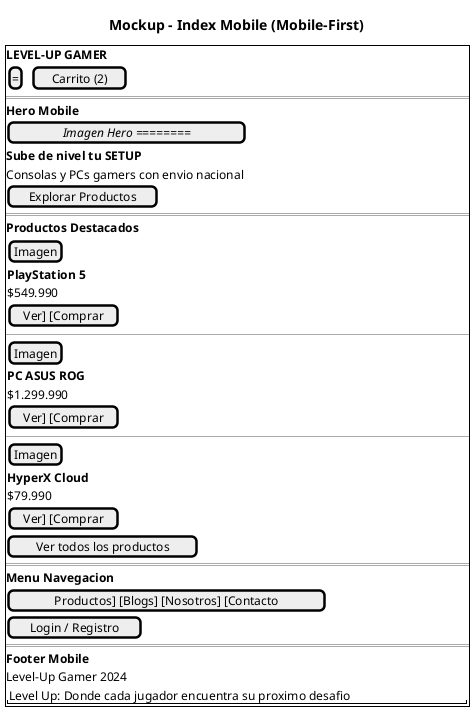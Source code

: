 @startsalt mockup-mobile-responsive
title Mockup - Index Mobile (Mobile-First)

{+
  **LEVEL-UP GAMER**
  
  { [=] | . | [Carrito (2)] }
  
  ==
  
  **Hero Mobile**
  
  [======== Imagen Hero ========]
  
  **Sube de nivel tu SETUP**
  Consolas y PCs gamers con envio nacional
  
  [Explorar Productos]
  
  ==
  
  **Productos Destacados**
  
  {
    [Imagen]
    **PlayStation 5**
    $549.990
    [Ver] [Comprar]
  }
  --
  {
    [Imagen] 
    **PC ASUS ROG**
    $1.299.990
    [Ver] [Comprar]
  }
  --
  {
    [Imagen]
    **HyperX Cloud**
    $79.990  
    [Ver] [Comprar]
  }
  
  [Ver todos los productos]
  
  ==
  
  **Menu Navegacion**
  
  [Productos] [Blogs] [Nosotros] [Contacto]
  
  [Login / Registro]
  
  ==
  
  **Footer Mobile**
  
  Level-Up Gamer 2024
  "Level Up: Donde cada jugador encuentra su proximo desafio"
}

@endsalt